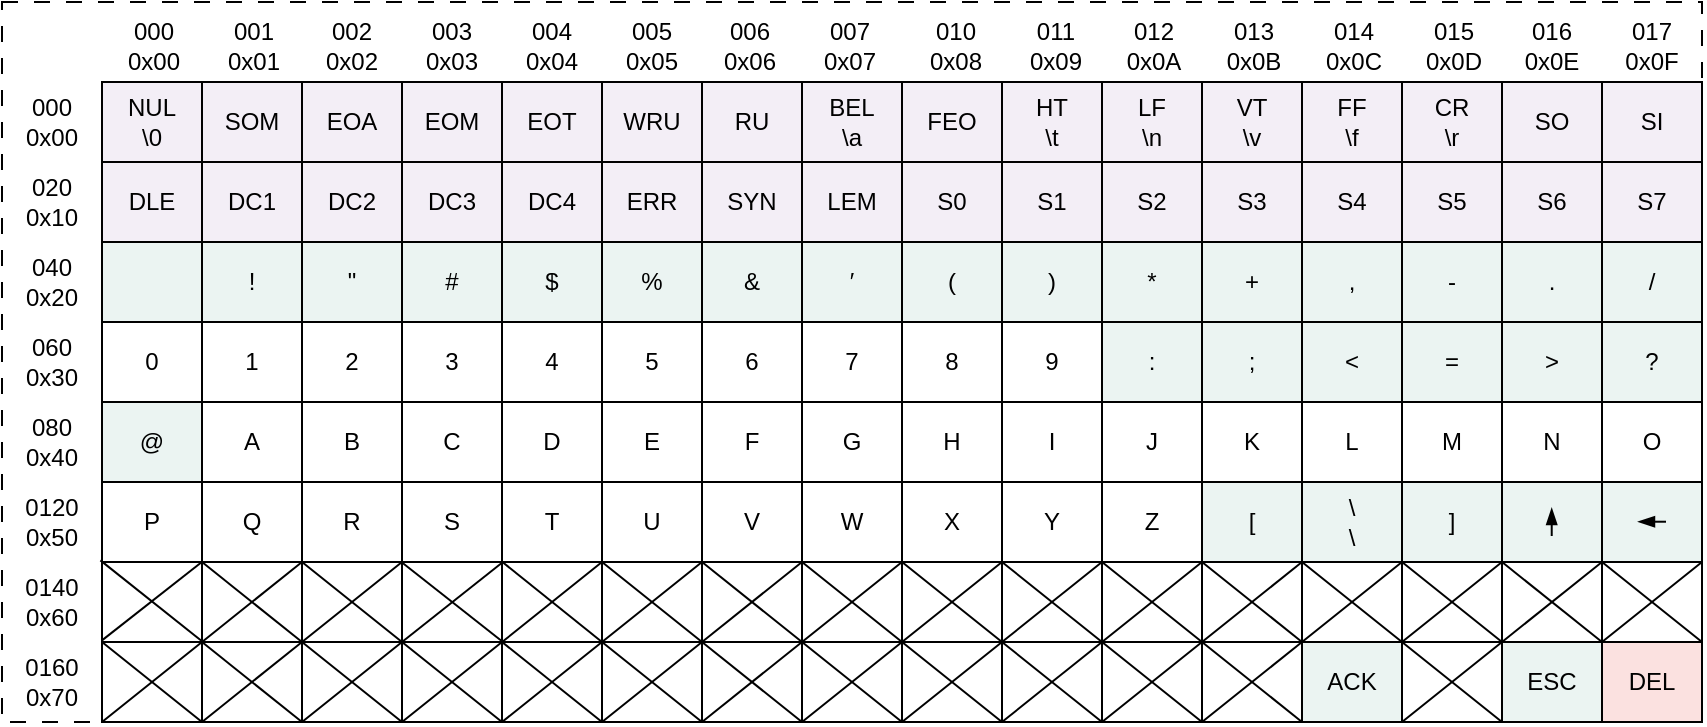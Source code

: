 <mxfile version="22.0.3" type="device">
  <diagram name="Page 1" id="Page-1">
    <mxGraphModel dx="1404" dy="546" grid="1" gridSize="10" guides="1" tooltips="1" connect="1" arrows="1" fold="1" page="1" pageScale="1" pageWidth="889" pageHeight="380" math="0" shadow="0">
      <root>
        <mxCell id="0" />
        <mxCell id="1" parent="0" />
        <mxCell id="P6nvroZMQSLAxfdBalFb-244" value="" style="rounded=0;whiteSpace=wrap;html=1;fillColor=none;dashed=1;dashPattern=8 8;" vertex="1" parent="1">
          <mxGeometry x="20" y="390" width="850" height="360" as="geometry" />
        </mxCell>
        <mxCell id="P6nvroZMQSLAxfdBalFb-245" value="NUL&lt;br&gt;\0" style="rounded=0;whiteSpace=wrap;html=1;points=[];fillColor=#C3ABD0;fillOpacity=20;" vertex="1" parent="1">
          <mxGeometry x="70" y="430" width="50" height="40" as="geometry" />
        </mxCell>
        <mxCell id="P6nvroZMQSLAxfdBalFb-246" value="SOM" style="rounded=0;whiteSpace=wrap;html=1;points=[];fillColor=#C3ABD0;fillOpacity=20;" vertex="1" parent="1">
          <mxGeometry x="120" y="430" width="50" height="40" as="geometry" />
        </mxCell>
        <mxCell id="P6nvroZMQSLAxfdBalFb-247" value="EOA" style="rounded=0;whiteSpace=wrap;html=1;points=[];fillColor=#C3ABD0;fillOpacity=20;" vertex="1" parent="1">
          <mxGeometry x="170" y="430" width="50" height="40" as="geometry" />
        </mxCell>
        <mxCell id="P6nvroZMQSLAxfdBalFb-248" value="EOM" style="rounded=0;whiteSpace=wrap;html=1;points=[];fillColor=#C3ABD0;fillOpacity=20;" vertex="1" parent="1">
          <mxGeometry x="220" y="430" width="50" height="40" as="geometry" />
        </mxCell>
        <mxCell id="P6nvroZMQSLAxfdBalFb-249" value="EOT" style="rounded=0;whiteSpace=wrap;html=1;points=[];fillColor=#C3ABD0;fillOpacity=20;" vertex="1" parent="1">
          <mxGeometry x="270" y="430" width="50" height="40" as="geometry" />
        </mxCell>
        <mxCell id="P6nvroZMQSLAxfdBalFb-250" value="WRU" style="rounded=0;whiteSpace=wrap;html=1;points=[];fillColor=#C3ABD0;fillOpacity=20;" vertex="1" parent="1">
          <mxGeometry x="320" y="430" width="50" height="40" as="geometry" />
        </mxCell>
        <mxCell id="P6nvroZMQSLAxfdBalFb-251" value="RU" style="rounded=0;whiteSpace=wrap;html=1;points=[];fillColor=#C3ABD0;fillOpacity=20;" vertex="1" parent="1">
          <mxGeometry x="370" y="430" width="50" height="40" as="geometry" />
        </mxCell>
        <mxCell id="P6nvroZMQSLAxfdBalFb-252" value="BEL&lt;br&gt;\a" style="rounded=0;whiteSpace=wrap;html=1;points=[];fillColor=#C3ABD0;fillOpacity=20;" vertex="1" parent="1">
          <mxGeometry x="420" y="430" width="50" height="40" as="geometry" />
        </mxCell>
        <mxCell id="P6nvroZMQSLAxfdBalFb-253" value="FEO" style="rounded=0;whiteSpace=wrap;html=1;points=[];fillColor=#C3ABD0;fillOpacity=20;" vertex="1" parent="1">
          <mxGeometry x="470" y="430" width="50" height="40" as="geometry" />
        </mxCell>
        <mxCell id="P6nvroZMQSLAxfdBalFb-254" value="HT&lt;br&gt;\t" style="rounded=0;whiteSpace=wrap;html=1;points=[];fillColor=#C3ABD0;fillOpacity=20;" vertex="1" parent="1">
          <mxGeometry x="520" y="430" width="50" height="40" as="geometry" />
        </mxCell>
        <mxCell id="P6nvroZMQSLAxfdBalFb-255" value="LF&lt;br&gt;\n" style="rounded=0;whiteSpace=wrap;html=1;points=[];fillColor=#C3ABD0;fillOpacity=20;" vertex="1" parent="1">
          <mxGeometry x="570" y="430" width="50" height="40" as="geometry" />
        </mxCell>
        <mxCell id="P6nvroZMQSLAxfdBalFb-256" value="VT&lt;br&gt;\v" style="rounded=0;whiteSpace=wrap;html=1;points=[];fillColor=#C3ABD0;fillOpacity=20;" vertex="1" parent="1">
          <mxGeometry x="620" y="430" width="50" height="40" as="geometry" />
        </mxCell>
        <mxCell id="P6nvroZMQSLAxfdBalFb-257" value="FF&lt;br&gt;\f" style="rounded=0;whiteSpace=wrap;html=1;points=[];fillColor=#C3ABD0;fillOpacity=20;" vertex="1" parent="1">
          <mxGeometry x="670" y="430" width="50" height="40" as="geometry" />
        </mxCell>
        <mxCell id="P6nvroZMQSLAxfdBalFb-258" value="CR&lt;br&gt;\r" style="rounded=0;whiteSpace=wrap;html=1;points=[];fillColor=#C3ABD0;fillOpacity=20;" vertex="1" parent="1">
          <mxGeometry x="720" y="430" width="50" height="40" as="geometry" />
        </mxCell>
        <mxCell id="P6nvroZMQSLAxfdBalFb-259" value="SO" style="rounded=0;whiteSpace=wrap;html=1;points=[];fillColor=#C3ABD0;fillOpacity=20;" vertex="1" parent="1">
          <mxGeometry x="770" y="430" width="50" height="40" as="geometry" />
        </mxCell>
        <mxCell id="P6nvroZMQSLAxfdBalFb-260" value="SI" style="rounded=0;whiteSpace=wrap;html=1;points=[];fillColor=#C3ABD0;fillOpacity=20;" vertex="1" parent="1">
          <mxGeometry x="820" y="430" width="50" height="40" as="geometry" />
        </mxCell>
        <mxCell id="P6nvroZMQSLAxfdBalFb-261" value="DLE" style="rounded=0;whiteSpace=wrap;html=1;points=[];fillColor=#C3ABD0;fillOpacity=20;" vertex="1" parent="1">
          <mxGeometry x="70" y="470" width="50" height="40" as="geometry" />
        </mxCell>
        <mxCell id="P6nvroZMQSLAxfdBalFb-262" value="DC1" style="rounded=0;whiteSpace=wrap;html=1;points=[];fillColor=#C3ABD0;fillOpacity=20;" vertex="1" parent="1">
          <mxGeometry x="120" y="470" width="50" height="40" as="geometry" />
        </mxCell>
        <mxCell id="P6nvroZMQSLAxfdBalFb-263" value="DC2" style="rounded=0;whiteSpace=wrap;html=1;points=[];fillColor=#C3ABD0;fillOpacity=20;" vertex="1" parent="1">
          <mxGeometry x="170" y="470" width="50" height="40" as="geometry" />
        </mxCell>
        <mxCell id="P6nvroZMQSLAxfdBalFb-264" value="DC3" style="rounded=0;whiteSpace=wrap;html=1;points=[];fillColor=#C3ABD0;fillOpacity=20;" vertex="1" parent="1">
          <mxGeometry x="220" y="470" width="50" height="40" as="geometry" />
        </mxCell>
        <mxCell id="P6nvroZMQSLAxfdBalFb-265" value="DC4" style="rounded=0;whiteSpace=wrap;html=1;points=[];fillColor=#C3ABD0;fillOpacity=20;" vertex="1" parent="1">
          <mxGeometry x="270" y="470" width="50" height="40" as="geometry" />
        </mxCell>
        <mxCell id="P6nvroZMQSLAxfdBalFb-266" value="ERR" style="rounded=0;whiteSpace=wrap;html=1;points=[];fillColor=#C3ABD0;fillOpacity=20;" vertex="1" parent="1">
          <mxGeometry x="320" y="470" width="50" height="40" as="geometry" />
        </mxCell>
        <mxCell id="P6nvroZMQSLAxfdBalFb-267" value="SYN" style="rounded=0;whiteSpace=wrap;html=1;points=[];fillColor=#C3ABD0;fillOpacity=20;" vertex="1" parent="1">
          <mxGeometry x="370" y="470" width="50" height="40" as="geometry" />
        </mxCell>
        <mxCell id="P6nvroZMQSLAxfdBalFb-268" value="LEM" style="rounded=0;whiteSpace=wrap;html=1;points=[];fillColor=#C3ABD0;fillOpacity=20;" vertex="1" parent="1">
          <mxGeometry x="420" y="470" width="50" height="40" as="geometry" />
        </mxCell>
        <mxCell id="P6nvroZMQSLAxfdBalFb-269" value="S0" style="rounded=0;whiteSpace=wrap;html=1;points=[];fillColor=#C3ABD0;fillOpacity=20;" vertex="1" parent="1">
          <mxGeometry x="470" y="470" width="50" height="40" as="geometry" />
        </mxCell>
        <mxCell id="P6nvroZMQSLAxfdBalFb-270" value="S1" style="rounded=0;whiteSpace=wrap;html=1;points=[];fillColor=#C3ABD0;fillOpacity=20;" vertex="1" parent="1">
          <mxGeometry x="520" y="470" width="50" height="40" as="geometry" />
        </mxCell>
        <mxCell id="P6nvroZMQSLAxfdBalFb-271" value="S2" style="rounded=0;whiteSpace=wrap;html=1;points=[];fillColor=#C3ABD0;fillOpacity=20;" vertex="1" parent="1">
          <mxGeometry x="570" y="470" width="50" height="40" as="geometry" />
        </mxCell>
        <mxCell id="P6nvroZMQSLAxfdBalFb-272" value="S3" style="rounded=0;whiteSpace=wrap;html=1;points=[];fillColor=#C3ABD0;fillOpacity=20;" vertex="1" parent="1">
          <mxGeometry x="620" y="470" width="50" height="40" as="geometry" />
        </mxCell>
        <mxCell id="P6nvroZMQSLAxfdBalFb-273" value="S4" style="rounded=0;whiteSpace=wrap;html=1;points=[];fillColor=#C3ABD0;fillOpacity=20;" vertex="1" parent="1">
          <mxGeometry x="670" y="470" width="50" height="40" as="geometry" />
        </mxCell>
        <mxCell id="P6nvroZMQSLAxfdBalFb-274" value="S5" style="rounded=0;whiteSpace=wrap;html=1;points=[];fillColor=#C3ABD0;fillOpacity=20;" vertex="1" parent="1">
          <mxGeometry x="720" y="470" width="50" height="40" as="geometry" />
        </mxCell>
        <mxCell id="P6nvroZMQSLAxfdBalFb-275" value="S6" style="rounded=0;whiteSpace=wrap;html=1;points=[];fillColor=#C3ABD0;fillOpacity=20;" vertex="1" parent="1">
          <mxGeometry x="770" y="470" width="50" height="40" as="geometry" />
        </mxCell>
        <mxCell id="P6nvroZMQSLAxfdBalFb-276" value="S7" style="rounded=0;whiteSpace=wrap;html=1;points=[];fillColor=#C3ABD0;fillOpacity=20;" vertex="1" parent="1">
          <mxGeometry x="820" y="470" width="50" height="40" as="geometry" />
        </mxCell>
        <mxCell id="P6nvroZMQSLAxfdBalFb-277" value="&amp;nbsp;" style="rounded=0;whiteSpace=wrap;html=1;points=[];fillColor=#9AC7BF;fillOpacity=20;" vertex="1" parent="1">
          <mxGeometry x="70" y="510" width="50" height="40" as="geometry" />
        </mxCell>
        <mxCell id="P6nvroZMQSLAxfdBalFb-278" value="!" style="rounded=0;whiteSpace=wrap;html=1;points=[];fillColor=#9AC7BF;fillOpacity=20;" vertex="1" parent="1">
          <mxGeometry x="120" y="510" width="50" height="40" as="geometry" />
        </mxCell>
        <mxCell id="P6nvroZMQSLAxfdBalFb-279" value="&quot;" style="rounded=0;whiteSpace=wrap;html=1;points=[];fillColor=#9AC7BF;fillOpacity=20;" vertex="1" parent="1">
          <mxGeometry x="170" y="510" width="50" height="40" as="geometry" />
        </mxCell>
        <mxCell id="P6nvroZMQSLAxfdBalFb-280" value="#" style="rounded=0;whiteSpace=wrap;html=1;points=[];fillColor=#9AC7BF;fillOpacity=20;" vertex="1" parent="1">
          <mxGeometry x="220" y="510" width="50" height="40" as="geometry" />
        </mxCell>
        <mxCell id="P6nvroZMQSLAxfdBalFb-281" value="$" style="rounded=0;whiteSpace=wrap;html=1;points=[];fillColor=#9AC7BF;fillOpacity=20;" vertex="1" parent="1">
          <mxGeometry x="270" y="510" width="50" height="40" as="geometry" />
        </mxCell>
        <mxCell id="P6nvroZMQSLAxfdBalFb-282" value="%" style="rounded=0;whiteSpace=wrap;html=1;points=[];fillColor=#9AC7BF;fillOpacity=20;" vertex="1" parent="1">
          <mxGeometry x="320" y="510" width="50" height="40" as="geometry" />
        </mxCell>
        <mxCell id="P6nvroZMQSLAxfdBalFb-283" value="&amp;amp;" style="rounded=0;whiteSpace=wrap;html=1;points=[];fillColor=#9AC7BF;fillOpacity=20;" vertex="1" parent="1">
          <mxGeometry x="370" y="510" width="50" height="40" as="geometry" />
        </mxCell>
        <mxCell id="P6nvroZMQSLAxfdBalFb-284" value="′" style="rounded=0;whiteSpace=wrap;html=1;points=[];fillColor=#9AC7BF;fillOpacity=20;" vertex="1" parent="1">
          <mxGeometry x="420" y="510" width="50" height="40" as="geometry" />
        </mxCell>
        <mxCell id="P6nvroZMQSLAxfdBalFb-285" value="(" style="rounded=0;whiteSpace=wrap;html=1;points=[];fillColor=#9AC7BF;fillOpacity=20;" vertex="1" parent="1">
          <mxGeometry x="470" y="510" width="50" height="40" as="geometry" />
        </mxCell>
        <mxCell id="P6nvroZMQSLAxfdBalFb-286" value=")" style="rounded=0;whiteSpace=wrap;html=1;points=[];fillColor=#9AC7BF;fillOpacity=20;" vertex="1" parent="1">
          <mxGeometry x="520" y="510" width="50" height="40" as="geometry" />
        </mxCell>
        <mxCell id="P6nvroZMQSLAxfdBalFb-287" value="*" style="rounded=0;whiteSpace=wrap;html=1;points=[];fillColor=#9AC7BF;fillOpacity=20;" vertex="1" parent="1">
          <mxGeometry x="570" y="510" width="50" height="40" as="geometry" />
        </mxCell>
        <mxCell id="P6nvroZMQSLAxfdBalFb-288" value="+" style="rounded=0;whiteSpace=wrap;html=1;points=[];fillColor=#9AC7BF;fillOpacity=20;" vertex="1" parent="1">
          <mxGeometry x="620" y="510" width="50" height="40" as="geometry" />
        </mxCell>
        <mxCell id="P6nvroZMQSLAxfdBalFb-289" value="," style="rounded=0;whiteSpace=wrap;html=1;points=[];fillColor=#9AC7BF;fillOpacity=20;" vertex="1" parent="1">
          <mxGeometry x="670" y="510" width="50" height="40" as="geometry" />
        </mxCell>
        <mxCell id="P6nvroZMQSLAxfdBalFb-290" value="-" style="rounded=0;whiteSpace=wrap;html=1;points=[];fillColor=#9AC7BF;fillOpacity=20;" vertex="1" parent="1">
          <mxGeometry x="720" y="510" width="50" height="40" as="geometry" />
        </mxCell>
        <mxCell id="P6nvroZMQSLAxfdBalFb-291" value="." style="rounded=0;whiteSpace=wrap;html=1;points=[];fillColor=#9AC7BF;fillOpacity=20;" vertex="1" parent="1">
          <mxGeometry x="770" y="510" width="50" height="40" as="geometry" />
        </mxCell>
        <mxCell id="P6nvroZMQSLAxfdBalFb-292" value="/" style="rounded=0;whiteSpace=wrap;html=1;points=[];fillColor=#9AC7BF;fillOpacity=20;" vertex="1" parent="1">
          <mxGeometry x="820" y="510" width="50" height="40" as="geometry" />
        </mxCell>
        <mxCell id="P6nvroZMQSLAxfdBalFb-293" value="0" style="rounded=0;whiteSpace=wrap;html=1;points=[];fillColor=none;fillOpacity=20;" vertex="1" parent="1">
          <mxGeometry x="70" y="550" width="50" height="40" as="geometry" />
        </mxCell>
        <mxCell id="P6nvroZMQSLAxfdBalFb-294" value="1" style="rounded=0;whiteSpace=wrap;html=1;points=[];fillColor=none;fillOpacity=20;" vertex="1" parent="1">
          <mxGeometry x="120" y="550" width="50" height="40" as="geometry" />
        </mxCell>
        <mxCell id="P6nvroZMQSLAxfdBalFb-295" value="2" style="rounded=0;whiteSpace=wrap;html=1;points=[];fillColor=none;fillOpacity=20;" vertex="1" parent="1">
          <mxGeometry x="170" y="550" width="50" height="40" as="geometry" />
        </mxCell>
        <mxCell id="P6nvroZMQSLAxfdBalFb-296" value="3" style="rounded=0;whiteSpace=wrap;html=1;points=[];fillColor=none;fillOpacity=20;" vertex="1" parent="1">
          <mxGeometry x="220" y="550" width="50" height="40" as="geometry" />
        </mxCell>
        <mxCell id="P6nvroZMQSLAxfdBalFb-297" value="4" style="rounded=0;whiteSpace=wrap;html=1;points=[];fillColor=none;fillOpacity=20;" vertex="1" parent="1">
          <mxGeometry x="270" y="550" width="50" height="40" as="geometry" />
        </mxCell>
        <mxCell id="P6nvroZMQSLAxfdBalFb-298" value="5" style="rounded=0;whiteSpace=wrap;html=1;points=[];fillColor=none;fillOpacity=20;" vertex="1" parent="1">
          <mxGeometry x="320" y="550" width="50" height="40" as="geometry" />
        </mxCell>
        <mxCell id="P6nvroZMQSLAxfdBalFb-299" value="6" style="rounded=0;whiteSpace=wrap;html=1;points=[];fillColor=none;fillOpacity=20;" vertex="1" parent="1">
          <mxGeometry x="370" y="550" width="50" height="40" as="geometry" />
        </mxCell>
        <mxCell id="P6nvroZMQSLAxfdBalFb-300" value="7" style="rounded=0;whiteSpace=wrap;html=1;points=[];fillColor=none;fillOpacity=20;" vertex="1" parent="1">
          <mxGeometry x="420" y="550" width="50" height="40" as="geometry" />
        </mxCell>
        <mxCell id="P6nvroZMQSLAxfdBalFb-301" value="8" style="rounded=0;whiteSpace=wrap;html=1;points=[];fillColor=none;fillOpacity=20;" vertex="1" parent="1">
          <mxGeometry x="470" y="550" width="50" height="40" as="geometry" />
        </mxCell>
        <mxCell id="P6nvroZMQSLAxfdBalFb-302" value="9" style="rounded=0;whiteSpace=wrap;html=1;points=[];fillColor=none;fillOpacity=20;" vertex="1" parent="1">
          <mxGeometry x="520" y="550" width="50" height="40" as="geometry" />
        </mxCell>
        <mxCell id="P6nvroZMQSLAxfdBalFb-303" value=":" style="rounded=0;whiteSpace=wrap;html=1;points=[];fillColor=#9AC7BF;fillOpacity=20;" vertex="1" parent="1">
          <mxGeometry x="570" y="550" width="50" height="40" as="geometry" />
        </mxCell>
        <mxCell id="P6nvroZMQSLAxfdBalFb-304" value=";" style="rounded=0;whiteSpace=wrap;html=1;points=[];fillColor=#9AC7BF;fillOpacity=20;" vertex="1" parent="1">
          <mxGeometry x="620" y="550" width="50" height="40" as="geometry" />
        </mxCell>
        <mxCell id="P6nvroZMQSLAxfdBalFb-305" value="&amp;lt;" style="rounded=0;whiteSpace=wrap;html=1;points=[];fillColor=#9AC7BF;fillOpacity=20;" vertex="1" parent="1">
          <mxGeometry x="670" y="550" width="50" height="40" as="geometry" />
        </mxCell>
        <mxCell id="P6nvroZMQSLAxfdBalFb-306" value="=" style="rounded=0;whiteSpace=wrap;html=1;points=[];fillColor=#9AC7BF;fillOpacity=20;" vertex="1" parent="1">
          <mxGeometry x="720" y="550" width="50" height="40" as="geometry" />
        </mxCell>
        <mxCell id="P6nvroZMQSLAxfdBalFb-307" value="&amp;gt;" style="rounded=0;whiteSpace=wrap;html=1;points=[];fillColor=#9AC7BF;fillOpacity=20;" vertex="1" parent="1">
          <mxGeometry x="770" y="550" width="50" height="40" as="geometry" />
        </mxCell>
        <mxCell id="P6nvroZMQSLAxfdBalFb-308" value="?" style="rounded=0;whiteSpace=wrap;html=1;points=[];fillColor=#9AC7BF;fillOpacity=20;" vertex="1" parent="1">
          <mxGeometry x="820" y="550" width="50" height="40" as="geometry" />
        </mxCell>
        <mxCell id="P6nvroZMQSLAxfdBalFb-309" value="@" style="rounded=0;whiteSpace=wrap;html=1;points=[];fillColor=#9AC7BF;fillOpacity=20;" vertex="1" parent="1">
          <mxGeometry x="70" y="590" width="50" height="40" as="geometry" />
        </mxCell>
        <mxCell id="P6nvroZMQSLAxfdBalFb-310" value="A" style="rounded=0;whiteSpace=wrap;html=1;points=[];fillColor=none;fillOpacity=20;" vertex="1" parent="1">
          <mxGeometry x="120" y="590" width="50" height="40" as="geometry" />
        </mxCell>
        <mxCell id="P6nvroZMQSLAxfdBalFb-311" value="B" style="rounded=0;whiteSpace=wrap;html=1;points=[];fillColor=none;fillOpacity=20;" vertex="1" parent="1">
          <mxGeometry x="170" y="590" width="50" height="40" as="geometry" />
        </mxCell>
        <mxCell id="P6nvroZMQSLAxfdBalFb-312" value="C" style="rounded=0;whiteSpace=wrap;html=1;points=[];fillColor=none;fillOpacity=20;" vertex="1" parent="1">
          <mxGeometry x="220" y="590" width="50" height="40" as="geometry" />
        </mxCell>
        <mxCell id="P6nvroZMQSLAxfdBalFb-313" value="D" style="rounded=0;whiteSpace=wrap;html=1;points=[];fillColor=none;fillOpacity=20;" vertex="1" parent="1">
          <mxGeometry x="270" y="590" width="50" height="40" as="geometry" />
        </mxCell>
        <mxCell id="P6nvroZMQSLAxfdBalFb-314" value="E" style="rounded=0;whiteSpace=wrap;html=1;points=[];fillColor=none;fillOpacity=20;" vertex="1" parent="1">
          <mxGeometry x="320" y="590" width="50" height="40" as="geometry" />
        </mxCell>
        <mxCell id="P6nvroZMQSLAxfdBalFb-315" value="F" style="rounded=0;whiteSpace=wrap;html=1;points=[];fillColor=none;fillOpacity=20;" vertex="1" parent="1">
          <mxGeometry x="370" y="590" width="50" height="40" as="geometry" />
        </mxCell>
        <mxCell id="P6nvroZMQSLAxfdBalFb-316" value="G" style="rounded=0;whiteSpace=wrap;html=1;points=[];fillColor=none;fillOpacity=20;" vertex="1" parent="1">
          <mxGeometry x="420" y="590" width="50" height="40" as="geometry" />
        </mxCell>
        <mxCell id="P6nvroZMQSLAxfdBalFb-317" value="H" style="rounded=0;whiteSpace=wrap;html=1;points=[];fillColor=none;fillOpacity=20;" vertex="1" parent="1">
          <mxGeometry x="470" y="590" width="50" height="40" as="geometry" />
        </mxCell>
        <mxCell id="P6nvroZMQSLAxfdBalFb-318" value="I" style="rounded=0;whiteSpace=wrap;html=1;points=[];fillColor=none;fillOpacity=20;" vertex="1" parent="1">
          <mxGeometry x="520" y="590" width="50" height="40" as="geometry" />
        </mxCell>
        <mxCell id="P6nvroZMQSLAxfdBalFb-319" value="J" style="rounded=0;whiteSpace=wrap;html=1;points=[];fillColor=none;fillOpacity=20;" vertex="1" parent="1">
          <mxGeometry x="570" y="590" width="50" height="40" as="geometry" />
        </mxCell>
        <mxCell id="P6nvroZMQSLAxfdBalFb-320" value="K" style="rounded=0;whiteSpace=wrap;html=1;points=[];fillColor=none;fillOpacity=20;" vertex="1" parent="1">
          <mxGeometry x="620" y="590" width="50" height="40" as="geometry" />
        </mxCell>
        <mxCell id="P6nvroZMQSLAxfdBalFb-321" value="L" style="rounded=0;whiteSpace=wrap;html=1;points=[];fillColor=none;fillOpacity=20;" vertex="1" parent="1">
          <mxGeometry x="670" y="590" width="50" height="40" as="geometry" />
        </mxCell>
        <mxCell id="P6nvroZMQSLAxfdBalFb-322" value="M" style="rounded=0;whiteSpace=wrap;html=1;points=[];fillColor=none;fillOpacity=20;" vertex="1" parent="1">
          <mxGeometry x="720" y="590" width="50" height="40" as="geometry" />
        </mxCell>
        <mxCell id="P6nvroZMQSLAxfdBalFb-323" value="N" style="rounded=0;whiteSpace=wrap;html=1;points=[];fillColor=none;fillOpacity=20;" vertex="1" parent="1">
          <mxGeometry x="770" y="590" width="50" height="40" as="geometry" />
        </mxCell>
        <mxCell id="P6nvroZMQSLAxfdBalFb-324" value="O" style="rounded=0;whiteSpace=wrap;html=1;points=[];fillColor=none;fillOpacity=20;" vertex="1" parent="1">
          <mxGeometry x="820" y="590" width="50" height="40" as="geometry" />
        </mxCell>
        <mxCell id="P6nvroZMQSLAxfdBalFb-325" value="P" style="rounded=0;whiteSpace=wrap;html=1;points=[];fillColor=none;fillOpacity=20;" vertex="1" parent="1">
          <mxGeometry x="70" y="630" width="50" height="40" as="geometry" />
        </mxCell>
        <mxCell id="P6nvroZMQSLAxfdBalFb-326" value="Q" style="rounded=0;whiteSpace=wrap;html=1;points=[];fillColor=none;fillOpacity=20;" vertex="1" parent="1">
          <mxGeometry x="120" y="630" width="50" height="40" as="geometry" />
        </mxCell>
        <mxCell id="P6nvroZMQSLAxfdBalFb-327" value="R" style="rounded=0;whiteSpace=wrap;html=1;points=[];fillColor=none;fillOpacity=20;" vertex="1" parent="1">
          <mxGeometry x="170" y="630" width="50" height="40" as="geometry" />
        </mxCell>
        <mxCell id="P6nvroZMQSLAxfdBalFb-328" value="S" style="rounded=0;whiteSpace=wrap;html=1;points=[];fillColor=none;fillOpacity=20;" vertex="1" parent="1">
          <mxGeometry x="220" y="630" width="50" height="40" as="geometry" />
        </mxCell>
        <mxCell id="P6nvroZMQSLAxfdBalFb-329" value="T" style="rounded=0;whiteSpace=wrap;html=1;points=[];fillColor=none;fillOpacity=20;" vertex="1" parent="1">
          <mxGeometry x="270" y="630" width="50" height="40" as="geometry" />
        </mxCell>
        <mxCell id="P6nvroZMQSLAxfdBalFb-330" value="U" style="rounded=0;whiteSpace=wrap;html=1;points=[];fillColor=none;fillOpacity=20;" vertex="1" parent="1">
          <mxGeometry x="320" y="630" width="50" height="40" as="geometry" />
        </mxCell>
        <mxCell id="P6nvroZMQSLAxfdBalFb-331" value="V" style="rounded=0;whiteSpace=wrap;html=1;points=[];fillColor=none;fillOpacity=20;" vertex="1" parent="1">
          <mxGeometry x="370" y="630" width="50" height="40" as="geometry" />
        </mxCell>
        <mxCell id="P6nvroZMQSLAxfdBalFb-332" value="W" style="rounded=0;whiteSpace=wrap;html=1;points=[];fillColor=none;fillOpacity=20;" vertex="1" parent="1">
          <mxGeometry x="420" y="630" width="50" height="40" as="geometry" />
        </mxCell>
        <mxCell id="P6nvroZMQSLAxfdBalFb-333" value="X" style="rounded=0;whiteSpace=wrap;html=1;points=[];fillColor=none;fillOpacity=20;" vertex="1" parent="1">
          <mxGeometry x="470" y="630" width="50" height="40" as="geometry" />
        </mxCell>
        <mxCell id="P6nvroZMQSLAxfdBalFb-334" value="Y" style="rounded=0;whiteSpace=wrap;html=1;points=[];fillColor=none;fillOpacity=20;" vertex="1" parent="1">
          <mxGeometry x="520" y="630" width="50" height="40" as="geometry" />
        </mxCell>
        <mxCell id="P6nvroZMQSLAxfdBalFb-335" value="Z" style="rounded=0;whiteSpace=wrap;html=1;points=[];fillColor=none;fillOpacity=20;" vertex="1" parent="1">
          <mxGeometry x="570" y="630" width="50" height="40" as="geometry" />
        </mxCell>
        <mxCell id="P6nvroZMQSLAxfdBalFb-336" value="[" style="rounded=0;whiteSpace=wrap;html=1;points=[];fillColor=#9AC7BF;fillOpacity=20;" vertex="1" parent="1">
          <mxGeometry x="620" y="630" width="50" height="40" as="geometry" />
        </mxCell>
        <mxCell id="P6nvroZMQSLAxfdBalFb-337" value="\&lt;br&gt;\\" style="rounded=0;whiteSpace=wrap;html=1;points=[];fillColor=#9AC7BF;fillOpacity=20;" vertex="1" parent="1">
          <mxGeometry x="670" y="630" width="50" height="40" as="geometry" />
        </mxCell>
        <mxCell id="P6nvroZMQSLAxfdBalFb-338" value="]" style="rounded=0;whiteSpace=wrap;html=1;points=[];fillColor=#9AC7BF;fillOpacity=20;" vertex="1" parent="1">
          <mxGeometry x="720" y="630" width="50" height="40" as="geometry" />
        </mxCell>
        <mxCell id="P6nvroZMQSLAxfdBalFb-339" value="" style="rounded=0;whiteSpace=wrap;html=1;points=[];fillColor=#9AC7BF;fillOpacity=20;" vertex="1" parent="1">
          <mxGeometry x="770" y="630" width="50" height="40" as="geometry" />
        </mxCell>
        <mxCell id="P6nvroZMQSLAxfdBalFb-340" value="" style="rounded=0;whiteSpace=wrap;html=1;points=[];fillColor=#9AC7BF;fillOpacity=20;" vertex="1" parent="1">
          <mxGeometry x="820" y="630" width="50" height="40" as="geometry" />
        </mxCell>
        <mxCell id="P6nvroZMQSLAxfdBalFb-341" value="" style="rounded=0;whiteSpace=wrap;html=1;points=[];fillColor=none;fillOpacity=20;" vertex="1" parent="1">
          <mxGeometry x="70" y="670" width="50" height="40" as="geometry" />
        </mxCell>
        <mxCell id="P6nvroZMQSLAxfdBalFb-342" value="" style="rounded=0;whiteSpace=wrap;html=1;points=[];fillColor=none;fillOpacity=20;" vertex="1" parent="1">
          <mxGeometry x="120" y="670" width="50" height="40" as="geometry" />
        </mxCell>
        <mxCell id="P6nvroZMQSLAxfdBalFb-343" value="" style="rounded=0;whiteSpace=wrap;html=1;points=[];fillColor=none;fillOpacity=20;" vertex="1" parent="1">
          <mxGeometry x="170" y="670" width="50" height="40" as="geometry" />
        </mxCell>
        <mxCell id="P6nvroZMQSLAxfdBalFb-344" value="" style="rounded=0;whiteSpace=wrap;html=1;points=[];fillColor=none;fillOpacity=20;" vertex="1" parent="1">
          <mxGeometry x="220" y="670" width="50" height="40" as="geometry" />
        </mxCell>
        <mxCell id="P6nvroZMQSLAxfdBalFb-345" value="" style="rounded=0;whiteSpace=wrap;html=1;points=[];fillColor=none;fillOpacity=20;" vertex="1" parent="1">
          <mxGeometry x="270" y="670" width="50" height="40" as="geometry" />
        </mxCell>
        <mxCell id="P6nvroZMQSLAxfdBalFb-346" value="" style="rounded=0;whiteSpace=wrap;html=1;points=[];fillColor=none;fillOpacity=20;" vertex="1" parent="1">
          <mxGeometry x="320" y="670" width="50" height="40" as="geometry" />
        </mxCell>
        <mxCell id="P6nvroZMQSLAxfdBalFb-347" value="" style="rounded=0;whiteSpace=wrap;html=1;points=[];fillColor=none;fillOpacity=20;" vertex="1" parent="1">
          <mxGeometry x="370" y="670" width="50" height="40" as="geometry" />
        </mxCell>
        <mxCell id="P6nvroZMQSLAxfdBalFb-348" value="" style="rounded=0;whiteSpace=wrap;html=1;points=[];fillColor=none;fillOpacity=20;" vertex="1" parent="1">
          <mxGeometry x="420" y="670" width="50" height="40" as="geometry" />
        </mxCell>
        <mxCell id="P6nvroZMQSLAxfdBalFb-349" value="" style="rounded=0;whiteSpace=wrap;html=1;points=[];fillColor=none;fillOpacity=20;" vertex="1" parent="1">
          <mxGeometry x="470" y="670" width="50" height="40" as="geometry" />
        </mxCell>
        <mxCell id="P6nvroZMQSLAxfdBalFb-350" value="" style="rounded=0;whiteSpace=wrap;html=1;points=[];fillColor=none;fillOpacity=20;" vertex="1" parent="1">
          <mxGeometry x="520" y="670" width="50" height="40" as="geometry" />
        </mxCell>
        <mxCell id="P6nvroZMQSLAxfdBalFb-351" value="" style="rounded=0;whiteSpace=wrap;html=1;points=[];fillColor=none;fillOpacity=20;" vertex="1" parent="1">
          <mxGeometry x="570" y="670" width="50" height="40" as="geometry" />
        </mxCell>
        <mxCell id="P6nvroZMQSLAxfdBalFb-352" value="" style="rounded=0;whiteSpace=wrap;html=1;points=[];fillColor=none;fillOpacity=20;" vertex="1" parent="1">
          <mxGeometry x="620" y="670" width="50" height="40" as="geometry" />
        </mxCell>
        <mxCell id="P6nvroZMQSLAxfdBalFb-353" value="" style="rounded=0;whiteSpace=wrap;html=1;points=[];fillColor=none;fillOpacity=20;" vertex="1" parent="1">
          <mxGeometry x="670" y="670" width="50" height="40" as="geometry" />
        </mxCell>
        <mxCell id="P6nvroZMQSLAxfdBalFb-354" value="" style="rounded=0;whiteSpace=wrap;html=1;points=[];fillColor=none;fillOpacity=20;" vertex="1" parent="1">
          <mxGeometry x="720" y="670" width="50" height="40" as="geometry" />
        </mxCell>
        <mxCell id="P6nvroZMQSLAxfdBalFb-355" value="" style="rounded=0;whiteSpace=wrap;html=1;points=[];fillColor=none;fillOpacity=20;" vertex="1" parent="1">
          <mxGeometry x="770" y="670" width="50" height="40" as="geometry" />
        </mxCell>
        <mxCell id="P6nvroZMQSLAxfdBalFb-356" value="" style="rounded=0;whiteSpace=wrap;html=1;points=[];fillColor=none;fillOpacity=20;" vertex="1" parent="1">
          <mxGeometry x="820" y="670" width="50" height="40" as="geometry" />
        </mxCell>
        <mxCell id="P6nvroZMQSLAxfdBalFb-357" value="" style="rounded=0;whiteSpace=wrap;html=1;points=[];fillColor=none;fillOpacity=20;" vertex="1" parent="1">
          <mxGeometry x="70" y="710" width="50" height="40" as="geometry" />
        </mxCell>
        <mxCell id="P6nvroZMQSLAxfdBalFb-358" value="" style="rounded=0;whiteSpace=wrap;html=1;points=[];fillColor=none;fillOpacity=20;" vertex="1" parent="1">
          <mxGeometry x="120" y="710" width="50" height="40" as="geometry" />
        </mxCell>
        <mxCell id="P6nvroZMQSLAxfdBalFb-359" value="" style="rounded=0;whiteSpace=wrap;html=1;points=[];fillColor=none;fillOpacity=20;" vertex="1" parent="1">
          <mxGeometry x="170" y="710" width="50" height="40" as="geometry" />
        </mxCell>
        <mxCell id="P6nvroZMQSLAxfdBalFb-360" value="" style="rounded=0;whiteSpace=wrap;html=1;points=[];fillColor=none;fillOpacity=20;" vertex="1" parent="1">
          <mxGeometry x="220" y="710" width="50" height="40" as="geometry" />
        </mxCell>
        <mxCell id="P6nvroZMQSLAxfdBalFb-361" value="" style="rounded=0;whiteSpace=wrap;html=1;points=[];fillColor=none;fillOpacity=20;" vertex="1" parent="1">
          <mxGeometry x="270" y="710" width="50" height="40" as="geometry" />
        </mxCell>
        <mxCell id="P6nvroZMQSLAxfdBalFb-362" value="" style="rounded=0;whiteSpace=wrap;html=1;points=[];fillColor=none;fillOpacity=20;" vertex="1" parent="1">
          <mxGeometry x="320" y="710" width="50" height="40" as="geometry" />
        </mxCell>
        <mxCell id="P6nvroZMQSLAxfdBalFb-363" value="" style="rounded=0;whiteSpace=wrap;html=1;points=[];fillColor=none;fillOpacity=20;" vertex="1" parent="1">
          <mxGeometry x="370" y="710" width="50" height="40" as="geometry" />
        </mxCell>
        <mxCell id="P6nvroZMQSLAxfdBalFb-364" value="" style="rounded=0;whiteSpace=wrap;html=1;points=[];fillColor=none;fillOpacity=20;" vertex="1" parent="1">
          <mxGeometry x="420" y="710" width="50" height="40" as="geometry" />
        </mxCell>
        <mxCell id="P6nvroZMQSLAxfdBalFb-365" value="" style="rounded=0;whiteSpace=wrap;html=1;points=[];fillColor=none;fillOpacity=20;" vertex="1" parent="1">
          <mxGeometry x="470" y="710" width="50" height="40" as="geometry" />
        </mxCell>
        <mxCell id="P6nvroZMQSLAxfdBalFb-366" value="" style="rounded=0;whiteSpace=wrap;html=1;points=[];fillColor=none;fillOpacity=20;" vertex="1" parent="1">
          <mxGeometry x="520" y="710" width="50" height="40" as="geometry" />
        </mxCell>
        <mxCell id="P6nvroZMQSLAxfdBalFb-367" value="" style="rounded=0;whiteSpace=wrap;html=1;points=[];fillColor=none;fillOpacity=20;" vertex="1" parent="1">
          <mxGeometry x="570" y="710" width="50" height="40" as="geometry" />
        </mxCell>
        <mxCell id="P6nvroZMQSLAxfdBalFb-368" value="" style="rounded=0;whiteSpace=wrap;html=1;points=[];fillColor=none;fillOpacity=20;" vertex="1" parent="1">
          <mxGeometry x="620" y="710" width="50" height="40" as="geometry" />
        </mxCell>
        <mxCell id="P6nvroZMQSLAxfdBalFb-369" value="ACK" style="rounded=0;whiteSpace=wrap;html=1;points=[];fillColor=#9AC7BF;fillOpacity=20;" vertex="1" parent="1">
          <mxGeometry x="670" y="710" width="50" height="40" as="geometry" />
        </mxCell>
        <mxCell id="P6nvroZMQSLAxfdBalFb-370" value="" style="rounded=0;whiteSpace=wrap;html=1;points=[];fillColor=none;fillOpacity=20;" vertex="1" parent="1">
          <mxGeometry x="720" y="710" width="50" height="40" as="geometry" />
        </mxCell>
        <mxCell id="P6nvroZMQSLAxfdBalFb-371" value="ESC" style="rounded=0;whiteSpace=wrap;html=1;points=[];fillColor=#9AC7BF;fillOpacity=20;" vertex="1" parent="1">
          <mxGeometry x="770" y="710" width="50" height="40" as="geometry" />
        </mxCell>
        <mxCell id="P6nvroZMQSLAxfdBalFb-372" value="DEL" style="rounded=0;whiteSpace=wrap;html=1;points=[];fillColor=#EA6B66;fillOpacity=20;" vertex="1" parent="1">
          <mxGeometry x="820" y="710" width="50" height="40" as="geometry" />
        </mxCell>
        <mxCell id="P6nvroZMQSLAxfdBalFb-373" value="000&lt;br&gt;0x00" style="text;strokeColor=none;align=center;fillColor=none;html=1;verticalAlign=middle;whiteSpace=wrap;rounded=0;" vertex="1" parent="1">
          <mxGeometry x="20" y="435" width="50" height="30" as="geometry" />
        </mxCell>
        <mxCell id="P6nvroZMQSLAxfdBalFb-374" value="020&lt;br&gt;0x10" style="text;strokeColor=none;align=center;fillColor=none;html=1;verticalAlign=middle;whiteSpace=wrap;rounded=0;" vertex="1" parent="1">
          <mxGeometry x="20" y="475" width="50" height="30" as="geometry" />
        </mxCell>
        <mxCell id="P6nvroZMQSLAxfdBalFb-375" value="040&lt;br&gt;0x20" style="text;strokeColor=none;align=center;fillColor=none;html=1;verticalAlign=middle;whiteSpace=wrap;rounded=0;" vertex="1" parent="1">
          <mxGeometry x="20" y="515" width="50" height="30" as="geometry" />
        </mxCell>
        <mxCell id="P6nvroZMQSLAxfdBalFb-376" value="060&lt;br&gt;0x30" style="text;strokeColor=none;align=center;fillColor=none;html=1;verticalAlign=middle;whiteSpace=wrap;rounded=0;" vertex="1" parent="1">
          <mxGeometry x="20" y="555" width="50" height="30" as="geometry" />
        </mxCell>
        <mxCell id="P6nvroZMQSLAxfdBalFb-377" value="080&lt;br&gt;0x40" style="text;strokeColor=none;align=center;fillColor=none;html=1;verticalAlign=middle;whiteSpace=wrap;rounded=0;" vertex="1" parent="1">
          <mxGeometry x="20" y="595" width="50" height="30" as="geometry" />
        </mxCell>
        <mxCell id="P6nvroZMQSLAxfdBalFb-378" value="0120&lt;br&gt;0x50" style="text;strokeColor=none;align=center;fillColor=none;html=1;verticalAlign=middle;whiteSpace=wrap;rounded=0;" vertex="1" parent="1">
          <mxGeometry x="20" y="635" width="50" height="30" as="geometry" />
        </mxCell>
        <mxCell id="P6nvroZMQSLAxfdBalFb-379" value="0140&lt;br&gt;0x60" style="text;strokeColor=none;align=center;fillColor=none;html=1;verticalAlign=middle;whiteSpace=wrap;rounded=0;" vertex="1" parent="1">
          <mxGeometry x="20" y="675" width="50" height="30" as="geometry" />
        </mxCell>
        <mxCell id="P6nvroZMQSLAxfdBalFb-380" value="0160&lt;br&gt;0x70" style="text;strokeColor=none;align=center;fillColor=none;html=1;verticalAlign=middle;whiteSpace=wrap;rounded=0;" vertex="1" parent="1">
          <mxGeometry x="20" y="715" width="50" height="30" as="geometry" />
        </mxCell>
        <mxCell id="P6nvroZMQSLAxfdBalFb-381" value="000&lt;br&gt;0x00" style="text;strokeColor=none;align=center;fillColor=none;html=1;verticalAlign=middle;whiteSpace=wrap;rounded=0;" vertex="1" parent="1">
          <mxGeometry x="71" y="397" width="50" height="30" as="geometry" />
        </mxCell>
        <mxCell id="P6nvroZMQSLAxfdBalFb-382" value="001&lt;br&gt;0x01" style="text;strokeColor=none;align=center;fillColor=none;html=1;verticalAlign=middle;whiteSpace=wrap;rounded=0;" vertex="1" parent="1">
          <mxGeometry x="121" y="397" width="50" height="30" as="geometry" />
        </mxCell>
        <mxCell id="P6nvroZMQSLAxfdBalFb-383" value="002&lt;br&gt;0x02" style="text;strokeColor=none;align=center;fillColor=none;html=1;verticalAlign=middle;whiteSpace=wrap;rounded=0;" vertex="1" parent="1">
          <mxGeometry x="170" y="397" width="50" height="30" as="geometry" />
        </mxCell>
        <mxCell id="P6nvroZMQSLAxfdBalFb-384" value="003&lt;br&gt;0x03" style="text;strokeColor=none;align=center;fillColor=none;html=1;verticalAlign=middle;whiteSpace=wrap;rounded=0;" vertex="1" parent="1">
          <mxGeometry x="220" y="397" width="50" height="30" as="geometry" />
        </mxCell>
        <mxCell id="P6nvroZMQSLAxfdBalFb-385" value="004&lt;br&gt;0x04" style="text;strokeColor=none;align=center;fillColor=none;html=1;verticalAlign=middle;whiteSpace=wrap;rounded=0;" vertex="1" parent="1">
          <mxGeometry x="270" y="397" width="50" height="30" as="geometry" />
        </mxCell>
        <mxCell id="P6nvroZMQSLAxfdBalFb-386" value="005&lt;br&gt;0x05" style="text;strokeColor=none;align=center;fillColor=none;html=1;verticalAlign=middle;whiteSpace=wrap;rounded=0;" vertex="1" parent="1">
          <mxGeometry x="320" y="397" width="50" height="30" as="geometry" />
        </mxCell>
        <mxCell id="P6nvroZMQSLAxfdBalFb-387" value="006&lt;br&gt;0x06" style="text;strokeColor=none;align=center;fillColor=none;html=1;verticalAlign=middle;whiteSpace=wrap;rounded=0;" vertex="1" parent="1">
          <mxGeometry x="369" y="397" width="50" height="30" as="geometry" />
        </mxCell>
        <mxCell id="P6nvroZMQSLAxfdBalFb-388" value="007&lt;br&gt;0x07" style="text;strokeColor=none;align=center;fillColor=none;html=1;verticalAlign=middle;whiteSpace=wrap;rounded=0;" vertex="1" parent="1">
          <mxGeometry x="419" y="397" width="50" height="30" as="geometry" />
        </mxCell>
        <mxCell id="P6nvroZMQSLAxfdBalFb-389" value="010&lt;br&gt;0x08" style="text;strokeColor=none;align=center;fillColor=none;html=1;verticalAlign=middle;whiteSpace=wrap;rounded=0;" vertex="1" parent="1">
          <mxGeometry x="472" y="397" width="50" height="30" as="geometry" />
        </mxCell>
        <mxCell id="P6nvroZMQSLAxfdBalFb-390" value="011&lt;br&gt;0x09" style="text;strokeColor=none;align=center;fillColor=none;html=1;verticalAlign=middle;whiteSpace=wrap;rounded=0;" vertex="1" parent="1">
          <mxGeometry x="522" y="397" width="50" height="30" as="geometry" />
        </mxCell>
        <mxCell id="P6nvroZMQSLAxfdBalFb-391" value="012&lt;br&gt;0x0A" style="text;strokeColor=none;align=center;fillColor=none;html=1;verticalAlign=middle;whiteSpace=wrap;rounded=0;" vertex="1" parent="1">
          <mxGeometry x="571" y="397" width="50" height="30" as="geometry" />
        </mxCell>
        <mxCell id="P6nvroZMQSLAxfdBalFb-392" value="013&lt;br&gt;0x0B" style="text;strokeColor=none;align=center;fillColor=none;html=1;verticalAlign=middle;whiteSpace=wrap;rounded=0;" vertex="1" parent="1">
          <mxGeometry x="621" y="397" width="50" height="30" as="geometry" />
        </mxCell>
        <mxCell id="P6nvroZMQSLAxfdBalFb-393" value="014&lt;br&gt;0x0C" style="text;strokeColor=none;align=center;fillColor=none;html=1;verticalAlign=middle;whiteSpace=wrap;rounded=0;" vertex="1" parent="1">
          <mxGeometry x="671" y="397" width="50" height="30" as="geometry" />
        </mxCell>
        <mxCell id="P6nvroZMQSLAxfdBalFb-394" value="015&lt;br&gt;0x0D" style="text;strokeColor=none;align=center;fillColor=none;html=1;verticalAlign=middle;whiteSpace=wrap;rounded=0;" vertex="1" parent="1">
          <mxGeometry x="721" y="397" width="50" height="30" as="geometry" />
        </mxCell>
        <mxCell id="P6nvroZMQSLAxfdBalFb-395" value="016&lt;br&gt;0x0E" style="text;strokeColor=none;align=center;fillColor=none;html=1;verticalAlign=middle;whiteSpace=wrap;rounded=0;" vertex="1" parent="1">
          <mxGeometry x="770" y="397" width="50" height="30" as="geometry" />
        </mxCell>
        <mxCell id="P6nvroZMQSLAxfdBalFb-396" value="017&lt;br&gt;0x0F" style="text;strokeColor=none;align=center;fillColor=none;html=1;verticalAlign=middle;whiteSpace=wrap;rounded=0;" vertex="1" parent="1">
          <mxGeometry x="820" y="397" width="50" height="30" as="geometry" />
        </mxCell>
        <mxCell id="P6nvroZMQSLAxfdBalFb-398" value="" style="endArrow=blockThin;html=1;rounded=0;endFill=1;" edge="1" parent="1">
          <mxGeometry width="50" height="50" relative="1" as="geometry">
            <mxPoint x="794.86" y="657" as="sourcePoint" />
            <mxPoint x="794.86" y="643" as="targetPoint" />
          </mxGeometry>
        </mxCell>
        <mxCell id="P6nvroZMQSLAxfdBalFb-399" value="" style="endArrow=blockThin;html=1;rounded=0;endFill=1;" edge="1" parent="1">
          <mxGeometry width="50" height="50" relative="1" as="geometry">
            <mxPoint x="852" y="649.86" as="sourcePoint" />
            <mxPoint x="838" y="649.86" as="targetPoint" />
          </mxGeometry>
        </mxCell>
        <mxCell id="P6nvroZMQSLAxfdBalFb-410" value="" style="group" vertex="1" connectable="0" parent="1">
          <mxGeometry x="120" y="670" width="100" height="40" as="geometry" />
        </mxCell>
        <mxCell id="P6nvroZMQSLAxfdBalFb-400" value="" style="endArrow=none;html=1;rounded=0;entryX=1.008;entryY=-0.01;entryDx=0;entryDy=0;entryPerimeter=0;exitX=0;exitY=0.98;exitDx=0;exitDy=0;exitPerimeter=0;" edge="1" parent="P6nvroZMQSLAxfdBalFb-410" source="P6nvroZMQSLAxfdBalFb-341" target="P6nvroZMQSLAxfdBalFb-341">
          <mxGeometry width="50" height="50" relative="1" as="geometry">
            <mxPoint x="130" y="40" as="sourcePoint" />
            <mxPoint x="180" y="-10" as="targetPoint" />
          </mxGeometry>
        </mxCell>
        <mxCell id="P6nvroZMQSLAxfdBalFb-401" value="" style="endArrow=none;html=1;rounded=0;entryX=0;entryY=0.99;entryDx=0;entryDy=0;entryPerimeter=0;exitX=-0.016;exitY=-0.02;exitDx=0;exitDy=0;exitPerimeter=0;" edge="1" parent="P6nvroZMQSLAxfdBalFb-410" source="P6nvroZMQSLAxfdBalFb-341" target="P6nvroZMQSLAxfdBalFb-342">
          <mxGeometry width="50" height="50" relative="1" as="geometry">
            <mxPoint x="-40" y="49" as="sourcePoint" />
            <mxPoint x="10" y="10" as="targetPoint" />
          </mxGeometry>
        </mxCell>
        <mxCell id="P6nvroZMQSLAxfdBalFb-402" value="" style="endArrow=none;html=1;rounded=0;entryX=1.008;entryY=-0.01;entryDx=0;entryDy=0;entryPerimeter=0;exitX=0;exitY=0;exitDx=0;exitDy=0;exitPerimeter=0;" edge="1" parent="P6nvroZMQSLAxfdBalFb-410" source="P6nvroZMQSLAxfdBalFb-358">
          <mxGeometry width="50" height="50" relative="1" as="geometry">
            <mxPoint y="39" as="sourcePoint" />
            <mxPoint x="50" as="targetPoint" />
          </mxGeometry>
        </mxCell>
        <mxCell id="P6nvroZMQSLAxfdBalFb-403" value="" style="endArrow=none;html=1;rounded=0;entryX=0;entryY=0.99;entryDx=0;entryDy=0;entryPerimeter=0;" edge="1" parent="P6nvroZMQSLAxfdBalFb-410">
          <mxGeometry width="50" height="50" relative="1" as="geometry">
            <mxPoint as="sourcePoint" />
            <mxPoint x="50" y="40" as="targetPoint" />
          </mxGeometry>
        </mxCell>
        <mxCell id="P6nvroZMQSLAxfdBalFb-406" value="" style="endArrow=none;html=1;rounded=0;entryX=1.008;entryY=-0.01;entryDx=0;entryDy=0;entryPerimeter=0;exitX=0;exitY=0;exitDx=0;exitDy=0;exitPerimeter=0;" edge="1" parent="P6nvroZMQSLAxfdBalFb-410">
          <mxGeometry width="50" height="50" relative="1" as="geometry">
            <mxPoint x="50" y="40" as="sourcePoint" />
            <mxPoint x="100" as="targetPoint" />
          </mxGeometry>
        </mxCell>
        <mxCell id="P6nvroZMQSLAxfdBalFb-407" value="" style="endArrow=none;html=1;rounded=0;entryX=0;entryY=0.99;entryDx=0;entryDy=0;entryPerimeter=0;" edge="1" parent="P6nvroZMQSLAxfdBalFb-410">
          <mxGeometry width="50" height="50" relative="1" as="geometry">
            <mxPoint x="50" as="sourcePoint" />
            <mxPoint x="100" y="40" as="targetPoint" />
          </mxGeometry>
        </mxCell>
        <mxCell id="P6nvroZMQSLAxfdBalFb-425" value="" style="endArrow=none;html=1;rounded=0;entryX=1;entryY=0.01;entryDx=0;entryDy=0;entryPerimeter=0;" edge="1" parent="1" target="P6nvroZMQSLAxfdBalFb-344">
          <mxGeometry width="50" height="50" relative="1" as="geometry">
            <mxPoint x="220" y="710" as="sourcePoint" />
            <mxPoint x="300" y="660" as="targetPoint" />
          </mxGeometry>
        </mxCell>
        <mxCell id="P6nvroZMQSLAxfdBalFb-426" value="" style="endArrow=none;html=1;rounded=0;exitX=-0.003;exitY=0.004;exitDx=0;exitDy=0;exitPerimeter=0;entryX=1;entryY=0.99;entryDx=0;entryDy=0;entryPerimeter=0;" edge="1" parent="1" source="P6nvroZMQSLAxfdBalFb-344" target="P6nvroZMQSLAxfdBalFb-344">
          <mxGeometry width="50" height="50" relative="1" as="geometry">
            <mxPoint x="250" y="710" as="sourcePoint" />
            <mxPoint x="300" y="660" as="targetPoint" />
          </mxGeometry>
        </mxCell>
        <mxCell id="P6nvroZMQSLAxfdBalFb-429" value="" style="endArrow=none;html=1;rounded=0;exitX=0.004;exitY=0.997;exitDx=0;exitDy=0;exitPerimeter=0;entryX=1;entryY=0.01;entryDx=0;entryDy=0;entryPerimeter=0;" edge="1" parent="1" source="P6nvroZMQSLAxfdBalFb-345">
          <mxGeometry width="50" height="50" relative="1" as="geometry">
            <mxPoint x="270" y="711" as="sourcePoint" />
            <mxPoint x="320" y="670" as="targetPoint" />
          </mxGeometry>
        </mxCell>
        <mxCell id="P6nvroZMQSLAxfdBalFb-430" value="" style="endArrow=none;html=1;rounded=0;exitX=-0.002;exitY=-0.006;exitDx=0;exitDy=0;exitPerimeter=0;entryX=1;entryY=0.99;entryDx=0;entryDy=0;entryPerimeter=0;" edge="1" parent="1" source="P6nvroZMQSLAxfdBalFb-345">
          <mxGeometry width="50" height="50" relative="1" as="geometry">
            <mxPoint x="271" y="670" as="sourcePoint" />
            <mxPoint x="320" y="710" as="targetPoint" />
          </mxGeometry>
        </mxCell>
        <mxCell id="P6nvroZMQSLAxfdBalFb-431" value="" style="endArrow=none;html=1;rounded=0;entryX=1;entryY=0.01;entryDx=0;entryDy=0;entryPerimeter=0;" edge="1" parent="1">
          <mxGeometry width="50" height="50" relative="1" as="geometry">
            <mxPoint x="320" y="710" as="sourcePoint" />
            <mxPoint x="370" y="670" as="targetPoint" />
          </mxGeometry>
        </mxCell>
        <mxCell id="P6nvroZMQSLAxfdBalFb-432" value="" style="endArrow=none;html=1;rounded=0;exitX=-0.003;exitY=0.004;exitDx=0;exitDy=0;exitPerimeter=0;entryX=1;entryY=0.99;entryDx=0;entryDy=0;entryPerimeter=0;" edge="1" parent="1">
          <mxGeometry width="50" height="50" relative="1" as="geometry">
            <mxPoint x="320" y="670" as="sourcePoint" />
            <mxPoint x="370" y="710" as="targetPoint" />
          </mxGeometry>
        </mxCell>
        <mxCell id="P6nvroZMQSLAxfdBalFb-433" value="" style="endArrow=none;html=1;rounded=0;exitX=0.004;exitY=0.997;exitDx=0;exitDy=0;exitPerimeter=0;entryX=1;entryY=0.01;entryDx=0;entryDy=0;entryPerimeter=0;" edge="1" parent="1">
          <mxGeometry width="50" height="50" relative="1" as="geometry">
            <mxPoint x="370" y="710" as="sourcePoint" />
            <mxPoint x="420" y="670" as="targetPoint" />
          </mxGeometry>
        </mxCell>
        <mxCell id="P6nvroZMQSLAxfdBalFb-434" value="" style="endArrow=none;html=1;rounded=0;exitX=-0.002;exitY=-0.006;exitDx=0;exitDy=0;exitPerimeter=0;entryX=1;entryY=0.99;entryDx=0;entryDy=0;entryPerimeter=0;" edge="1" parent="1">
          <mxGeometry width="50" height="50" relative="1" as="geometry">
            <mxPoint x="370" y="670" as="sourcePoint" />
            <mxPoint x="420" y="710" as="targetPoint" />
          </mxGeometry>
        </mxCell>
        <mxCell id="P6nvroZMQSLAxfdBalFb-435" value="" style="endArrow=none;html=1;rounded=0;entryX=1;entryY=0.01;entryDx=0;entryDy=0;entryPerimeter=0;" edge="1" parent="1">
          <mxGeometry width="50" height="50" relative="1" as="geometry">
            <mxPoint x="220" y="750" as="sourcePoint" />
            <mxPoint x="270" y="710" as="targetPoint" />
          </mxGeometry>
        </mxCell>
        <mxCell id="P6nvroZMQSLAxfdBalFb-436" value="" style="endArrow=none;html=1;rounded=0;exitX=-0.003;exitY=0.004;exitDx=0;exitDy=0;exitPerimeter=0;entryX=1;entryY=0.99;entryDx=0;entryDy=0;entryPerimeter=0;" edge="1" parent="1">
          <mxGeometry width="50" height="50" relative="1" as="geometry">
            <mxPoint x="220" y="710" as="sourcePoint" />
            <mxPoint x="270" y="750" as="targetPoint" />
          </mxGeometry>
        </mxCell>
        <mxCell id="P6nvroZMQSLAxfdBalFb-437" value="" style="endArrow=none;html=1;rounded=0;exitX=0.004;exitY=0.997;exitDx=0;exitDy=0;exitPerimeter=0;entryX=1;entryY=0.01;entryDx=0;entryDy=0;entryPerimeter=0;" edge="1" parent="1">
          <mxGeometry width="50" height="50" relative="1" as="geometry">
            <mxPoint x="270" y="750" as="sourcePoint" />
            <mxPoint x="320" y="710" as="targetPoint" />
          </mxGeometry>
        </mxCell>
        <mxCell id="P6nvroZMQSLAxfdBalFb-438" value="" style="endArrow=none;html=1;rounded=0;exitX=-0.002;exitY=-0.006;exitDx=0;exitDy=0;exitPerimeter=0;entryX=1;entryY=0.99;entryDx=0;entryDy=0;entryPerimeter=0;" edge="1" parent="1">
          <mxGeometry width="50" height="50" relative="1" as="geometry">
            <mxPoint x="270" y="710" as="sourcePoint" />
            <mxPoint x="320" y="750" as="targetPoint" />
          </mxGeometry>
        </mxCell>
        <mxCell id="P6nvroZMQSLAxfdBalFb-439" value="" style="endArrow=none;html=1;rounded=0;entryX=1;entryY=0.01;entryDx=0;entryDy=0;entryPerimeter=0;" edge="1" parent="1">
          <mxGeometry width="50" height="50" relative="1" as="geometry">
            <mxPoint x="320" y="750" as="sourcePoint" />
            <mxPoint x="370" y="710" as="targetPoint" />
          </mxGeometry>
        </mxCell>
        <mxCell id="P6nvroZMQSLAxfdBalFb-440" value="" style="endArrow=none;html=1;rounded=0;exitX=-0.003;exitY=0.004;exitDx=0;exitDy=0;exitPerimeter=0;entryX=1;entryY=0.99;entryDx=0;entryDy=0;entryPerimeter=0;" edge="1" parent="1">
          <mxGeometry width="50" height="50" relative="1" as="geometry">
            <mxPoint x="320" y="710" as="sourcePoint" />
            <mxPoint x="370" y="750" as="targetPoint" />
          </mxGeometry>
        </mxCell>
        <mxCell id="P6nvroZMQSLAxfdBalFb-441" value="" style="endArrow=none;html=1;rounded=0;exitX=0.004;exitY=0.997;exitDx=0;exitDy=0;exitPerimeter=0;entryX=1;entryY=0.01;entryDx=0;entryDy=0;entryPerimeter=0;" edge="1" parent="1">
          <mxGeometry width="50" height="50" relative="1" as="geometry">
            <mxPoint x="370" y="750" as="sourcePoint" />
            <mxPoint x="420" y="710" as="targetPoint" />
          </mxGeometry>
        </mxCell>
        <mxCell id="P6nvroZMQSLAxfdBalFb-442" value="" style="endArrow=none;html=1;rounded=0;exitX=-0.002;exitY=-0.006;exitDx=0;exitDy=0;exitPerimeter=0;entryX=1;entryY=0.99;entryDx=0;entryDy=0;entryPerimeter=0;" edge="1" parent="1">
          <mxGeometry width="50" height="50" relative="1" as="geometry">
            <mxPoint x="370" y="710" as="sourcePoint" />
            <mxPoint x="420" y="750" as="targetPoint" />
          </mxGeometry>
        </mxCell>
        <mxCell id="P6nvroZMQSLAxfdBalFb-445" value="" style="endArrow=none;html=1;rounded=0;exitX=0.004;exitY=0.997;exitDx=0;exitDy=0;exitPerimeter=0;entryX=1;entryY=0.01;entryDx=0;entryDy=0;entryPerimeter=0;" edge="1" parent="1">
          <mxGeometry width="50" height="50" relative="1" as="geometry">
            <mxPoint x="70" y="750" as="sourcePoint" />
            <mxPoint x="120" y="710" as="targetPoint" />
          </mxGeometry>
        </mxCell>
        <mxCell id="P6nvroZMQSLAxfdBalFb-446" value="" style="endArrow=none;html=1;rounded=0;exitX=-0.002;exitY=-0.006;exitDx=0;exitDy=0;exitPerimeter=0;entryX=1;entryY=0.99;entryDx=0;entryDy=0;entryPerimeter=0;" edge="1" parent="1">
          <mxGeometry width="50" height="50" relative="1" as="geometry">
            <mxPoint x="70" y="710" as="sourcePoint" />
            <mxPoint x="120" y="750" as="targetPoint" />
          </mxGeometry>
        </mxCell>
        <mxCell id="P6nvroZMQSLAxfdBalFb-447" value="" style="endArrow=none;html=1;rounded=0;entryX=1;entryY=0.01;entryDx=0;entryDy=0;entryPerimeter=0;" edge="1" parent="1">
          <mxGeometry width="50" height="50" relative="1" as="geometry">
            <mxPoint x="120" y="750" as="sourcePoint" />
            <mxPoint x="170" y="710" as="targetPoint" />
          </mxGeometry>
        </mxCell>
        <mxCell id="P6nvroZMQSLAxfdBalFb-448" value="" style="endArrow=none;html=1;rounded=0;exitX=-0.003;exitY=0.004;exitDx=0;exitDy=0;exitPerimeter=0;entryX=1;entryY=0.99;entryDx=0;entryDy=0;entryPerimeter=0;" edge="1" parent="1">
          <mxGeometry width="50" height="50" relative="1" as="geometry">
            <mxPoint x="120" y="710" as="sourcePoint" />
            <mxPoint x="170" y="750" as="targetPoint" />
          </mxGeometry>
        </mxCell>
        <mxCell id="P6nvroZMQSLAxfdBalFb-449" value="" style="endArrow=none;html=1;rounded=0;exitX=0.004;exitY=0.997;exitDx=0;exitDy=0;exitPerimeter=0;entryX=1;entryY=0.01;entryDx=0;entryDy=0;entryPerimeter=0;" edge="1" parent="1">
          <mxGeometry width="50" height="50" relative="1" as="geometry">
            <mxPoint x="170" y="750" as="sourcePoint" />
            <mxPoint x="220" y="710" as="targetPoint" />
          </mxGeometry>
        </mxCell>
        <mxCell id="P6nvroZMQSLAxfdBalFb-450" value="" style="endArrow=none;html=1;rounded=0;exitX=-0.002;exitY=-0.006;exitDx=0;exitDy=0;exitPerimeter=0;entryX=1;entryY=0.99;entryDx=0;entryDy=0;entryPerimeter=0;" edge="1" parent="1">
          <mxGeometry width="50" height="50" relative="1" as="geometry">
            <mxPoint x="170" y="710" as="sourcePoint" />
            <mxPoint x="220" y="750" as="targetPoint" />
          </mxGeometry>
        </mxCell>
        <mxCell id="P6nvroZMQSLAxfdBalFb-451" value="" style="endArrow=none;html=1;rounded=0;entryX=1;entryY=0.01;entryDx=0;entryDy=0;entryPerimeter=0;" edge="1" parent="1">
          <mxGeometry width="50" height="50" relative="1" as="geometry">
            <mxPoint x="420" y="750" as="sourcePoint" />
            <mxPoint x="470" y="710" as="targetPoint" />
          </mxGeometry>
        </mxCell>
        <mxCell id="P6nvroZMQSLAxfdBalFb-452" value="" style="endArrow=none;html=1;rounded=0;exitX=-0.003;exitY=0.004;exitDx=0;exitDy=0;exitPerimeter=0;entryX=1;entryY=0.99;entryDx=0;entryDy=0;entryPerimeter=0;" edge="1" parent="1">
          <mxGeometry width="50" height="50" relative="1" as="geometry">
            <mxPoint x="420" y="710" as="sourcePoint" />
            <mxPoint x="470" y="750" as="targetPoint" />
          </mxGeometry>
        </mxCell>
        <mxCell id="P6nvroZMQSLAxfdBalFb-453" value="" style="endArrow=none;html=1;rounded=0;exitX=0.004;exitY=0.997;exitDx=0;exitDy=0;exitPerimeter=0;entryX=1;entryY=0.01;entryDx=0;entryDy=0;entryPerimeter=0;" edge="1" parent="1">
          <mxGeometry width="50" height="50" relative="1" as="geometry">
            <mxPoint x="470" y="750" as="sourcePoint" />
            <mxPoint x="520" y="710" as="targetPoint" />
          </mxGeometry>
        </mxCell>
        <mxCell id="P6nvroZMQSLAxfdBalFb-454" value="" style="endArrow=none;html=1;rounded=0;exitX=-0.002;exitY=-0.006;exitDx=0;exitDy=0;exitPerimeter=0;entryX=1;entryY=0.99;entryDx=0;entryDy=0;entryPerimeter=0;" edge="1" parent="1">
          <mxGeometry width="50" height="50" relative="1" as="geometry">
            <mxPoint x="470" y="710" as="sourcePoint" />
            <mxPoint x="520" y="750" as="targetPoint" />
          </mxGeometry>
        </mxCell>
        <mxCell id="P6nvroZMQSLAxfdBalFb-455" value="" style="endArrow=none;html=1;rounded=0;entryX=1;entryY=0.01;entryDx=0;entryDy=0;entryPerimeter=0;" edge="1" parent="1">
          <mxGeometry width="50" height="50" relative="1" as="geometry">
            <mxPoint x="520" y="750" as="sourcePoint" />
            <mxPoint x="570" y="710" as="targetPoint" />
          </mxGeometry>
        </mxCell>
        <mxCell id="P6nvroZMQSLAxfdBalFb-456" value="" style="endArrow=none;html=1;rounded=0;exitX=-0.003;exitY=0.004;exitDx=0;exitDy=0;exitPerimeter=0;entryX=1;entryY=0.99;entryDx=0;entryDy=0;entryPerimeter=0;" edge="1" parent="1">
          <mxGeometry width="50" height="50" relative="1" as="geometry">
            <mxPoint x="520" y="710" as="sourcePoint" />
            <mxPoint x="570" y="750" as="targetPoint" />
          </mxGeometry>
        </mxCell>
        <mxCell id="P6nvroZMQSLAxfdBalFb-457" value="" style="endArrow=none;html=1;rounded=0;exitX=0.004;exitY=0.997;exitDx=0;exitDy=0;exitPerimeter=0;entryX=1;entryY=0.01;entryDx=0;entryDy=0;entryPerimeter=0;" edge="1" parent="1">
          <mxGeometry width="50" height="50" relative="1" as="geometry">
            <mxPoint x="570" y="750" as="sourcePoint" />
            <mxPoint x="620" y="710" as="targetPoint" />
          </mxGeometry>
        </mxCell>
        <mxCell id="P6nvroZMQSLAxfdBalFb-458" value="" style="endArrow=none;html=1;rounded=0;exitX=-0.002;exitY=-0.006;exitDx=0;exitDy=0;exitPerimeter=0;entryX=1;entryY=0.99;entryDx=0;entryDy=0;entryPerimeter=0;" edge="1" parent="1">
          <mxGeometry width="50" height="50" relative="1" as="geometry">
            <mxPoint x="570" y="710" as="sourcePoint" />
            <mxPoint x="620" y="750" as="targetPoint" />
          </mxGeometry>
        </mxCell>
        <mxCell id="P6nvroZMQSLAxfdBalFb-459" value="" style="endArrow=none;html=1;rounded=0;entryX=1;entryY=0.01;entryDx=0;entryDy=0;entryPerimeter=0;" edge="1" parent="1">
          <mxGeometry width="50" height="50" relative="1" as="geometry">
            <mxPoint x="420" y="710" as="sourcePoint" />
            <mxPoint x="470" y="670" as="targetPoint" />
          </mxGeometry>
        </mxCell>
        <mxCell id="P6nvroZMQSLAxfdBalFb-460" value="" style="endArrow=none;html=1;rounded=0;exitX=-0.003;exitY=0.004;exitDx=0;exitDy=0;exitPerimeter=0;entryX=1;entryY=0.99;entryDx=0;entryDy=0;entryPerimeter=0;" edge="1" parent="1">
          <mxGeometry width="50" height="50" relative="1" as="geometry">
            <mxPoint x="420" y="670" as="sourcePoint" />
            <mxPoint x="470" y="710" as="targetPoint" />
          </mxGeometry>
        </mxCell>
        <mxCell id="P6nvroZMQSLAxfdBalFb-461" value="" style="endArrow=none;html=1;rounded=0;exitX=0.004;exitY=0.997;exitDx=0;exitDy=0;exitPerimeter=0;entryX=1;entryY=0.01;entryDx=0;entryDy=0;entryPerimeter=0;" edge="1" parent="1">
          <mxGeometry width="50" height="50" relative="1" as="geometry">
            <mxPoint x="470" y="710" as="sourcePoint" />
            <mxPoint x="520" y="670" as="targetPoint" />
          </mxGeometry>
        </mxCell>
        <mxCell id="P6nvroZMQSLAxfdBalFb-462" value="" style="endArrow=none;html=1;rounded=0;exitX=-0.002;exitY=-0.006;exitDx=0;exitDy=0;exitPerimeter=0;entryX=1;entryY=0.99;entryDx=0;entryDy=0;entryPerimeter=0;" edge="1" parent="1">
          <mxGeometry width="50" height="50" relative="1" as="geometry">
            <mxPoint x="470" y="670" as="sourcePoint" />
            <mxPoint x="520" y="710" as="targetPoint" />
          </mxGeometry>
        </mxCell>
        <mxCell id="P6nvroZMQSLAxfdBalFb-463" value="" style="endArrow=none;html=1;rounded=0;entryX=1;entryY=0.01;entryDx=0;entryDy=0;entryPerimeter=0;" edge="1" parent="1">
          <mxGeometry width="50" height="50" relative="1" as="geometry">
            <mxPoint x="520" y="710" as="sourcePoint" />
            <mxPoint x="570" y="670" as="targetPoint" />
          </mxGeometry>
        </mxCell>
        <mxCell id="P6nvroZMQSLAxfdBalFb-464" value="" style="endArrow=none;html=1;rounded=0;exitX=-0.003;exitY=0.004;exitDx=0;exitDy=0;exitPerimeter=0;entryX=1;entryY=0.99;entryDx=0;entryDy=0;entryPerimeter=0;" edge="1" parent="1">
          <mxGeometry width="50" height="50" relative="1" as="geometry">
            <mxPoint x="520" y="670" as="sourcePoint" />
            <mxPoint x="570" y="710" as="targetPoint" />
          </mxGeometry>
        </mxCell>
        <mxCell id="P6nvroZMQSLAxfdBalFb-465" value="" style="endArrow=none;html=1;rounded=0;exitX=0.004;exitY=0.997;exitDx=0;exitDy=0;exitPerimeter=0;entryX=1;entryY=0.01;entryDx=0;entryDy=0;entryPerimeter=0;" edge="1" parent="1">
          <mxGeometry width="50" height="50" relative="1" as="geometry">
            <mxPoint x="570" y="710" as="sourcePoint" />
            <mxPoint x="620" y="670" as="targetPoint" />
          </mxGeometry>
        </mxCell>
        <mxCell id="P6nvroZMQSLAxfdBalFb-466" value="" style="endArrow=none;html=1;rounded=0;exitX=-0.002;exitY=-0.006;exitDx=0;exitDy=0;exitPerimeter=0;entryX=1;entryY=0.99;entryDx=0;entryDy=0;entryPerimeter=0;" edge="1" parent="1">
          <mxGeometry width="50" height="50" relative="1" as="geometry">
            <mxPoint x="570" y="670" as="sourcePoint" />
            <mxPoint x="620" y="710" as="targetPoint" />
          </mxGeometry>
        </mxCell>
        <mxCell id="P6nvroZMQSLAxfdBalFb-467" value="" style="endArrow=none;html=1;rounded=0;entryX=1;entryY=0.01;entryDx=0;entryDy=0;entryPerimeter=0;" edge="1" parent="1">
          <mxGeometry width="50" height="50" relative="1" as="geometry">
            <mxPoint x="620" y="710" as="sourcePoint" />
            <mxPoint x="670" y="670" as="targetPoint" />
          </mxGeometry>
        </mxCell>
        <mxCell id="P6nvroZMQSLAxfdBalFb-468" value="" style="endArrow=none;html=1;rounded=0;exitX=-0.003;exitY=0.004;exitDx=0;exitDy=0;exitPerimeter=0;entryX=1;entryY=0.99;entryDx=0;entryDy=0;entryPerimeter=0;" edge="1" parent="1">
          <mxGeometry width="50" height="50" relative="1" as="geometry">
            <mxPoint x="620" y="670" as="sourcePoint" />
            <mxPoint x="670" y="710" as="targetPoint" />
          </mxGeometry>
        </mxCell>
        <mxCell id="P6nvroZMQSLAxfdBalFb-469" value="" style="endArrow=none;html=1;rounded=0;exitX=0.004;exitY=0.997;exitDx=0;exitDy=0;exitPerimeter=0;entryX=1;entryY=0.01;entryDx=0;entryDy=0;entryPerimeter=0;" edge="1" parent="1">
          <mxGeometry width="50" height="50" relative="1" as="geometry">
            <mxPoint x="670" y="710" as="sourcePoint" />
            <mxPoint x="720" y="670" as="targetPoint" />
          </mxGeometry>
        </mxCell>
        <mxCell id="P6nvroZMQSLAxfdBalFb-470" value="" style="endArrow=none;html=1;rounded=0;exitX=-0.002;exitY=-0.006;exitDx=0;exitDy=0;exitPerimeter=0;entryX=1;entryY=0.99;entryDx=0;entryDy=0;entryPerimeter=0;" edge="1" parent="1">
          <mxGeometry width="50" height="50" relative="1" as="geometry">
            <mxPoint x="670" y="670" as="sourcePoint" />
            <mxPoint x="720" y="710" as="targetPoint" />
          </mxGeometry>
        </mxCell>
        <mxCell id="P6nvroZMQSLAxfdBalFb-471" value="" style="endArrow=none;html=1;rounded=0;entryX=1;entryY=0.01;entryDx=0;entryDy=0;entryPerimeter=0;" edge="1" parent="1">
          <mxGeometry width="50" height="50" relative="1" as="geometry">
            <mxPoint x="720" y="710" as="sourcePoint" />
            <mxPoint x="770" y="670" as="targetPoint" />
          </mxGeometry>
        </mxCell>
        <mxCell id="P6nvroZMQSLAxfdBalFb-472" value="" style="endArrow=none;html=1;rounded=0;exitX=-0.003;exitY=0.004;exitDx=0;exitDy=0;exitPerimeter=0;entryX=1;entryY=0.99;entryDx=0;entryDy=0;entryPerimeter=0;" edge="1" parent="1">
          <mxGeometry width="50" height="50" relative="1" as="geometry">
            <mxPoint x="720" y="670" as="sourcePoint" />
            <mxPoint x="770" y="710" as="targetPoint" />
          </mxGeometry>
        </mxCell>
        <mxCell id="P6nvroZMQSLAxfdBalFb-473" value="" style="endArrow=none;html=1;rounded=0;exitX=0.004;exitY=0.997;exitDx=0;exitDy=0;exitPerimeter=0;entryX=1;entryY=0.01;entryDx=0;entryDy=0;entryPerimeter=0;" edge="1" parent="1">
          <mxGeometry width="50" height="50" relative="1" as="geometry">
            <mxPoint x="770" y="710" as="sourcePoint" />
            <mxPoint x="820" y="670" as="targetPoint" />
          </mxGeometry>
        </mxCell>
        <mxCell id="P6nvroZMQSLAxfdBalFb-474" value="" style="endArrow=none;html=1;rounded=0;exitX=-0.002;exitY=-0.006;exitDx=0;exitDy=0;exitPerimeter=0;entryX=1;entryY=0.99;entryDx=0;entryDy=0;entryPerimeter=0;" edge="1" parent="1">
          <mxGeometry width="50" height="50" relative="1" as="geometry">
            <mxPoint x="770" y="670" as="sourcePoint" />
            <mxPoint x="820" y="710" as="targetPoint" />
          </mxGeometry>
        </mxCell>
        <mxCell id="P6nvroZMQSLAxfdBalFb-475" value="" style="endArrow=none;html=1;rounded=0;exitX=0.004;exitY=0.997;exitDx=0;exitDy=0;exitPerimeter=0;entryX=1;entryY=0.01;entryDx=0;entryDy=0;entryPerimeter=0;" edge="1" parent="1">
          <mxGeometry width="50" height="50" relative="1" as="geometry">
            <mxPoint x="820" y="710" as="sourcePoint" />
            <mxPoint x="870" y="670" as="targetPoint" />
          </mxGeometry>
        </mxCell>
        <mxCell id="P6nvroZMQSLAxfdBalFb-476" value="" style="endArrow=none;html=1;rounded=0;exitX=-0.002;exitY=-0.006;exitDx=0;exitDy=0;exitPerimeter=0;entryX=1;entryY=0.99;entryDx=0;entryDy=0;entryPerimeter=0;" edge="1" parent="1">
          <mxGeometry width="50" height="50" relative="1" as="geometry">
            <mxPoint x="820" y="670" as="sourcePoint" />
            <mxPoint x="870" y="710" as="targetPoint" />
          </mxGeometry>
        </mxCell>
        <mxCell id="P6nvroZMQSLAxfdBalFb-477" value="" style="endArrow=none;html=1;rounded=0;exitX=0.004;exitY=0.997;exitDx=0;exitDy=0;exitPerimeter=0;entryX=1;entryY=0.01;entryDx=0;entryDy=0;entryPerimeter=0;" edge="1" parent="1">
          <mxGeometry width="50" height="50" relative="1" as="geometry">
            <mxPoint x="720" y="750" as="sourcePoint" />
            <mxPoint x="770" y="710" as="targetPoint" />
          </mxGeometry>
        </mxCell>
        <mxCell id="P6nvroZMQSLAxfdBalFb-478" value="" style="endArrow=none;html=1;rounded=0;exitX=-0.002;exitY=-0.006;exitDx=0;exitDy=0;exitPerimeter=0;entryX=1;entryY=0.99;entryDx=0;entryDy=0;entryPerimeter=0;" edge="1" parent="1">
          <mxGeometry width="50" height="50" relative="1" as="geometry">
            <mxPoint x="720" y="710" as="sourcePoint" />
            <mxPoint x="770" y="750" as="targetPoint" />
          </mxGeometry>
        </mxCell>
        <mxCell id="P6nvroZMQSLAxfdBalFb-479" value="" style="endArrow=none;html=1;rounded=0;exitX=0.004;exitY=0.997;exitDx=0;exitDy=0;exitPerimeter=0;entryX=1;entryY=0.01;entryDx=0;entryDy=0;entryPerimeter=0;" edge="1" parent="1">
          <mxGeometry width="50" height="50" relative="1" as="geometry">
            <mxPoint x="620" y="750" as="sourcePoint" />
            <mxPoint x="670" y="710" as="targetPoint" />
          </mxGeometry>
        </mxCell>
        <mxCell id="P6nvroZMQSLAxfdBalFb-480" value="" style="endArrow=none;html=1;rounded=0;exitX=-0.002;exitY=-0.006;exitDx=0;exitDy=0;exitPerimeter=0;entryX=1;entryY=0.99;entryDx=0;entryDy=0;entryPerimeter=0;" edge="1" parent="1">
          <mxGeometry width="50" height="50" relative="1" as="geometry">
            <mxPoint x="620" y="710" as="sourcePoint" />
            <mxPoint x="670" y="750" as="targetPoint" />
          </mxGeometry>
        </mxCell>
      </root>
    </mxGraphModel>
  </diagram>
</mxfile>
